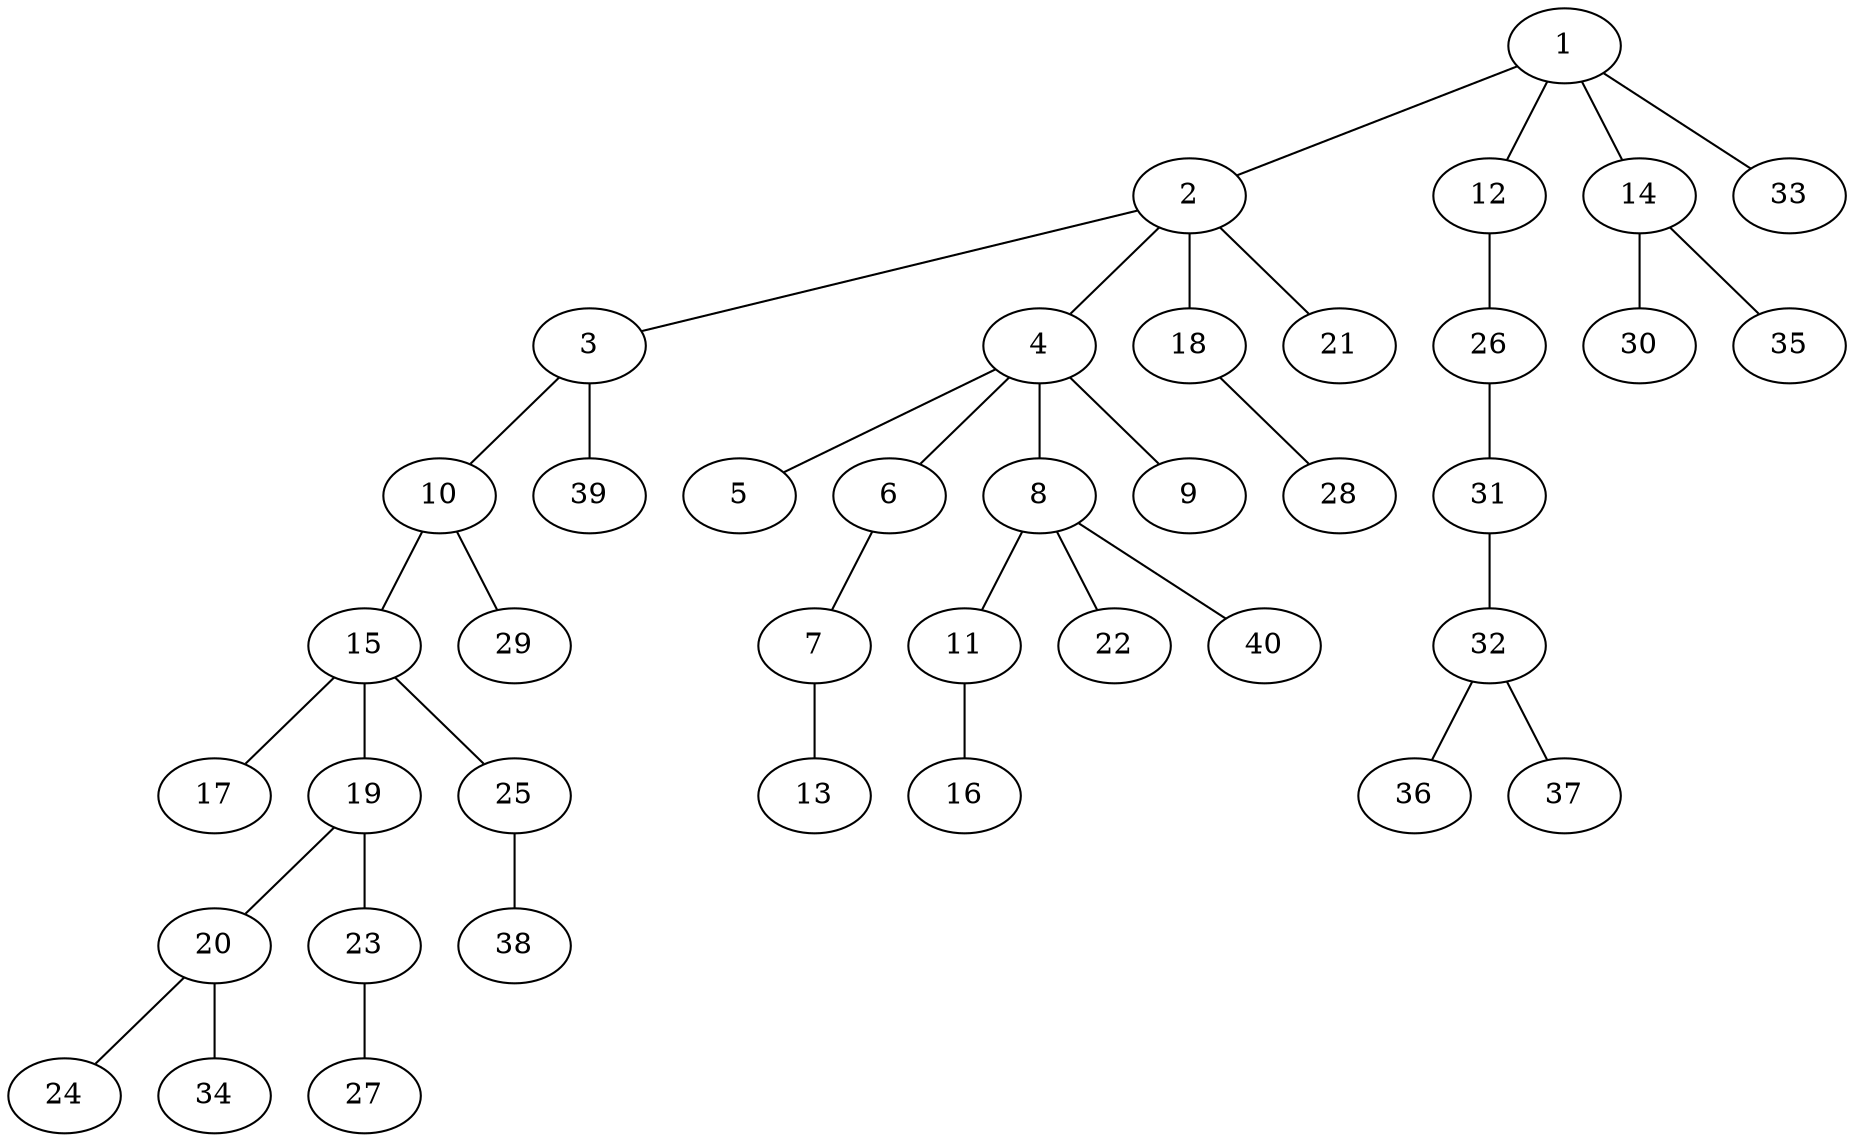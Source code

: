 graph graphname {1--2
1--12
1--14
1--33
2--3
2--4
2--18
2--21
3--10
3--39
4--5
4--6
4--8
4--9
6--7
7--13
8--11
8--22
8--40
10--15
10--29
11--16
12--26
14--30
14--35
15--17
15--19
15--25
18--28
19--20
19--23
20--24
20--34
23--27
25--38
26--31
31--32
32--36
32--37
}